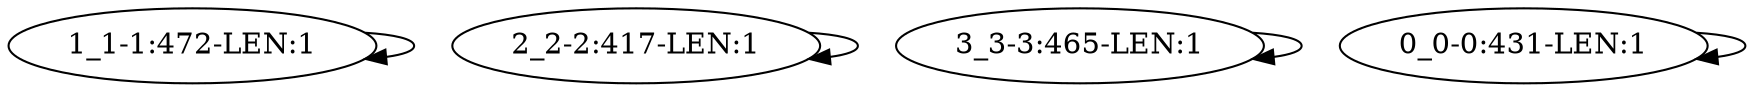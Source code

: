 digraph G {
    "1_1-1:472-LEN:1" -> "1_1-1:472-LEN:1";
    "2_2-2:417-LEN:1" -> "2_2-2:417-LEN:1";
    "3_3-3:465-LEN:1" -> "3_3-3:465-LEN:1";
    "0_0-0:431-LEN:1" -> "0_0-0:431-LEN:1";
}
